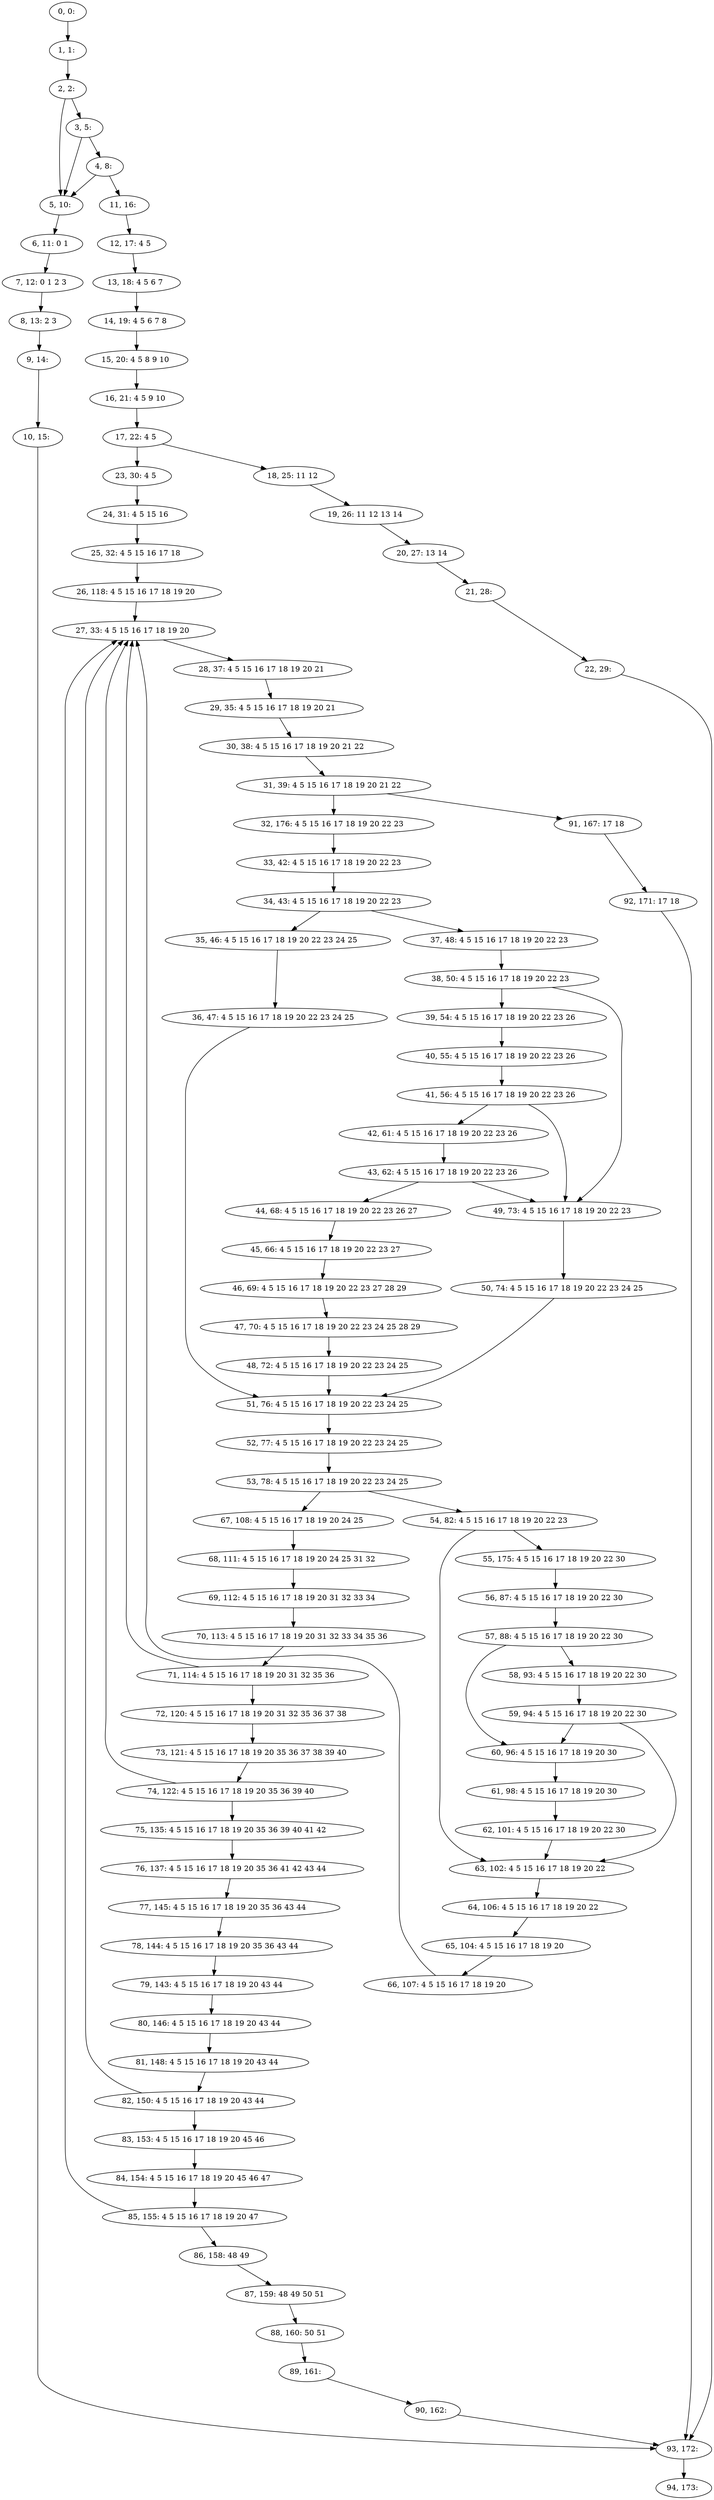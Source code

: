 digraph G {
0[label="0, 0: "];
1[label="1, 1: "];
2[label="2, 2: "];
3[label="3, 5: "];
4[label="4, 8: "];
5[label="5, 10: "];
6[label="6, 11: 0 1 "];
7[label="7, 12: 0 1 2 3 "];
8[label="8, 13: 2 3 "];
9[label="9, 14: "];
10[label="10, 15: "];
11[label="11, 16: "];
12[label="12, 17: 4 5 "];
13[label="13, 18: 4 5 6 7 "];
14[label="14, 19: 4 5 6 7 8 "];
15[label="15, 20: 4 5 8 9 10 "];
16[label="16, 21: 4 5 9 10 "];
17[label="17, 22: 4 5 "];
18[label="18, 25: 11 12 "];
19[label="19, 26: 11 12 13 14 "];
20[label="20, 27: 13 14 "];
21[label="21, 28: "];
22[label="22, 29: "];
23[label="23, 30: 4 5 "];
24[label="24, 31: 4 5 15 16 "];
25[label="25, 32: 4 5 15 16 17 18 "];
26[label="26, 118: 4 5 15 16 17 18 19 20 "];
27[label="27, 33: 4 5 15 16 17 18 19 20 "];
28[label="28, 37: 4 5 15 16 17 18 19 20 21 "];
29[label="29, 35: 4 5 15 16 17 18 19 20 21 "];
30[label="30, 38: 4 5 15 16 17 18 19 20 21 22 "];
31[label="31, 39: 4 5 15 16 17 18 19 20 21 22 "];
32[label="32, 176: 4 5 15 16 17 18 19 20 22 23 "];
33[label="33, 42: 4 5 15 16 17 18 19 20 22 23 "];
34[label="34, 43: 4 5 15 16 17 18 19 20 22 23 "];
35[label="35, 46: 4 5 15 16 17 18 19 20 22 23 24 25 "];
36[label="36, 47: 4 5 15 16 17 18 19 20 22 23 24 25 "];
37[label="37, 48: 4 5 15 16 17 18 19 20 22 23 "];
38[label="38, 50: 4 5 15 16 17 18 19 20 22 23 "];
39[label="39, 54: 4 5 15 16 17 18 19 20 22 23 26 "];
40[label="40, 55: 4 5 15 16 17 18 19 20 22 23 26 "];
41[label="41, 56: 4 5 15 16 17 18 19 20 22 23 26 "];
42[label="42, 61: 4 5 15 16 17 18 19 20 22 23 26 "];
43[label="43, 62: 4 5 15 16 17 18 19 20 22 23 26 "];
44[label="44, 68: 4 5 15 16 17 18 19 20 22 23 26 27 "];
45[label="45, 66: 4 5 15 16 17 18 19 20 22 23 27 "];
46[label="46, 69: 4 5 15 16 17 18 19 20 22 23 27 28 29 "];
47[label="47, 70: 4 5 15 16 17 18 19 20 22 23 24 25 28 29 "];
48[label="48, 72: 4 5 15 16 17 18 19 20 22 23 24 25 "];
49[label="49, 73: 4 5 15 16 17 18 19 20 22 23 "];
50[label="50, 74: 4 5 15 16 17 18 19 20 22 23 24 25 "];
51[label="51, 76: 4 5 15 16 17 18 19 20 22 23 24 25 "];
52[label="52, 77: 4 5 15 16 17 18 19 20 22 23 24 25 "];
53[label="53, 78: 4 5 15 16 17 18 19 20 22 23 24 25 "];
54[label="54, 82: 4 5 15 16 17 18 19 20 22 23 "];
55[label="55, 175: 4 5 15 16 17 18 19 20 22 30 "];
56[label="56, 87: 4 5 15 16 17 18 19 20 22 30 "];
57[label="57, 88: 4 5 15 16 17 18 19 20 22 30 "];
58[label="58, 93: 4 5 15 16 17 18 19 20 22 30 "];
59[label="59, 94: 4 5 15 16 17 18 19 20 22 30 "];
60[label="60, 96: 4 5 15 16 17 18 19 20 30 "];
61[label="61, 98: 4 5 15 16 17 18 19 20 30 "];
62[label="62, 101: 4 5 15 16 17 18 19 20 22 30 "];
63[label="63, 102: 4 5 15 16 17 18 19 20 22 "];
64[label="64, 106: 4 5 15 16 17 18 19 20 22 "];
65[label="65, 104: 4 5 15 16 17 18 19 20 "];
66[label="66, 107: 4 5 15 16 17 18 19 20 "];
67[label="67, 108: 4 5 15 16 17 18 19 20 24 25 "];
68[label="68, 111: 4 5 15 16 17 18 19 20 24 25 31 32 "];
69[label="69, 112: 4 5 15 16 17 18 19 20 31 32 33 34 "];
70[label="70, 113: 4 5 15 16 17 18 19 20 31 32 33 34 35 36 "];
71[label="71, 114: 4 5 15 16 17 18 19 20 31 32 35 36 "];
72[label="72, 120: 4 5 15 16 17 18 19 20 31 32 35 36 37 38 "];
73[label="73, 121: 4 5 15 16 17 18 19 20 35 36 37 38 39 40 "];
74[label="74, 122: 4 5 15 16 17 18 19 20 35 36 39 40 "];
75[label="75, 135: 4 5 15 16 17 18 19 20 35 36 39 40 41 42 "];
76[label="76, 137: 4 5 15 16 17 18 19 20 35 36 41 42 43 44 "];
77[label="77, 145: 4 5 15 16 17 18 19 20 35 36 43 44 "];
78[label="78, 144: 4 5 15 16 17 18 19 20 35 36 43 44 "];
79[label="79, 143: 4 5 15 16 17 18 19 20 43 44 "];
80[label="80, 146: 4 5 15 16 17 18 19 20 43 44 "];
81[label="81, 148: 4 5 15 16 17 18 19 20 43 44 "];
82[label="82, 150: 4 5 15 16 17 18 19 20 43 44 "];
83[label="83, 153: 4 5 15 16 17 18 19 20 45 46 "];
84[label="84, 154: 4 5 15 16 17 18 19 20 45 46 47 "];
85[label="85, 155: 4 5 15 16 17 18 19 20 47 "];
86[label="86, 158: 48 49 "];
87[label="87, 159: 48 49 50 51 "];
88[label="88, 160: 50 51 "];
89[label="89, 161: "];
90[label="90, 162: "];
91[label="91, 167: 17 18 "];
92[label="92, 171: 17 18 "];
93[label="93, 172: "];
94[label="94, 173: "];
0->1 ;
1->2 ;
2->3 ;
2->5 ;
3->4 ;
3->5 ;
4->5 ;
4->11 ;
5->6 ;
6->7 ;
7->8 ;
8->9 ;
9->10 ;
10->93 ;
11->12 ;
12->13 ;
13->14 ;
14->15 ;
15->16 ;
16->17 ;
17->18 ;
17->23 ;
18->19 ;
19->20 ;
20->21 ;
21->22 ;
22->93 ;
23->24 ;
24->25 ;
25->26 ;
26->27 ;
27->28 ;
28->29 ;
29->30 ;
30->31 ;
31->32 ;
31->91 ;
32->33 ;
33->34 ;
34->35 ;
34->37 ;
35->36 ;
36->51 ;
37->38 ;
38->39 ;
38->49 ;
39->40 ;
40->41 ;
41->42 ;
41->49 ;
42->43 ;
43->44 ;
43->49 ;
44->45 ;
45->46 ;
46->47 ;
47->48 ;
48->51 ;
49->50 ;
50->51 ;
51->52 ;
52->53 ;
53->54 ;
53->67 ;
54->55 ;
54->63 ;
55->56 ;
56->57 ;
57->58 ;
57->60 ;
58->59 ;
59->60 ;
59->63 ;
60->61 ;
61->62 ;
62->63 ;
63->64 ;
64->65 ;
65->66 ;
66->27 ;
67->68 ;
68->69 ;
69->70 ;
70->71 ;
71->72 ;
71->27 ;
72->73 ;
73->74 ;
74->75 ;
74->27 ;
75->76 ;
76->77 ;
77->78 ;
78->79 ;
79->80 ;
80->81 ;
81->82 ;
82->83 ;
82->27 ;
83->84 ;
84->85 ;
85->86 ;
85->27 ;
86->87 ;
87->88 ;
88->89 ;
89->90 ;
90->93 ;
91->92 ;
92->93 ;
93->94 ;
}
